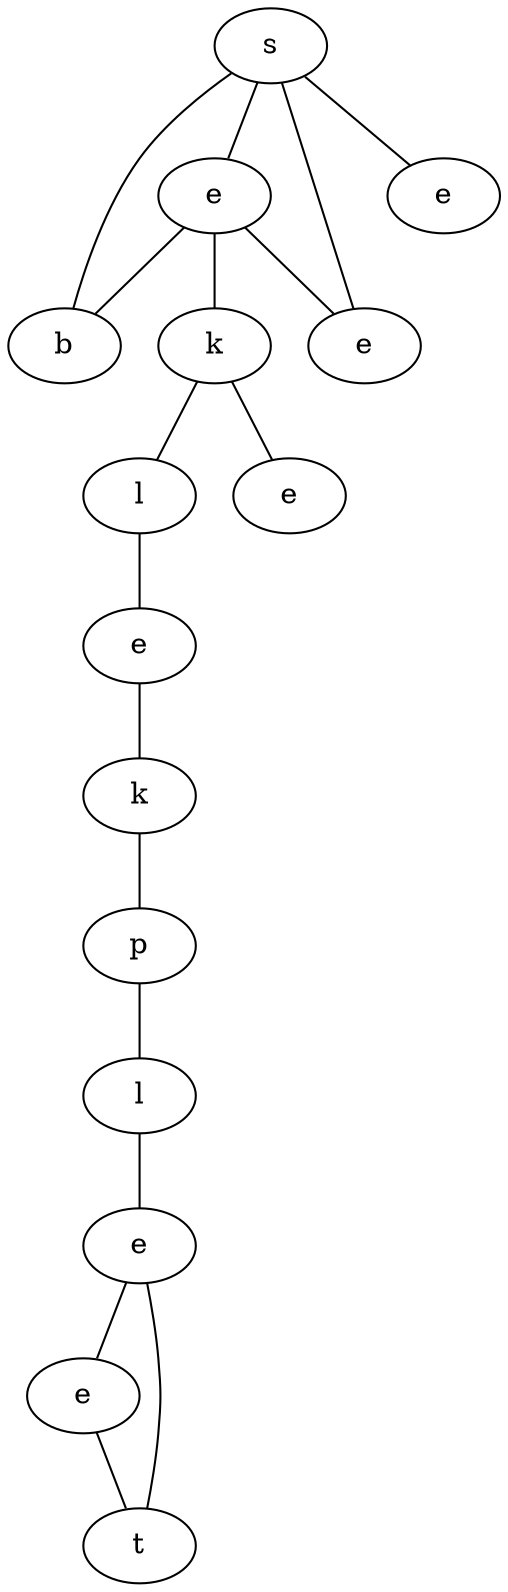 graph {
UeyE[label="s"]
GdwZ[label="e"]
MQci[label="b"]
vIss[label="e"]
qBom[label="e"]
bXwT[label="k"]
rOMO[label="l"]
jtxI[label="e"]
oLZG[label="e"]
Bpoi[label="k"]
HMgs[label="p"]
TYIA[label="l"]
lCHt[label="e"]
nqyN[label="e"]
Dxna[label="t"]
UeyE -- GdwZ
UeyE -- MQci
UeyE -- vIss
UeyE -- qBom
GdwZ -- bXwT
GdwZ -- MQci
GdwZ -- vIss
bXwT -- rOMO
bXwT -- jtxI
rOMO -- oLZG
oLZG -- Bpoi
Bpoi -- HMgs
HMgs -- TYIA
TYIA -- lCHt
lCHt -- nqyN
lCHt -- Dxna
nqyN -- Dxna
}